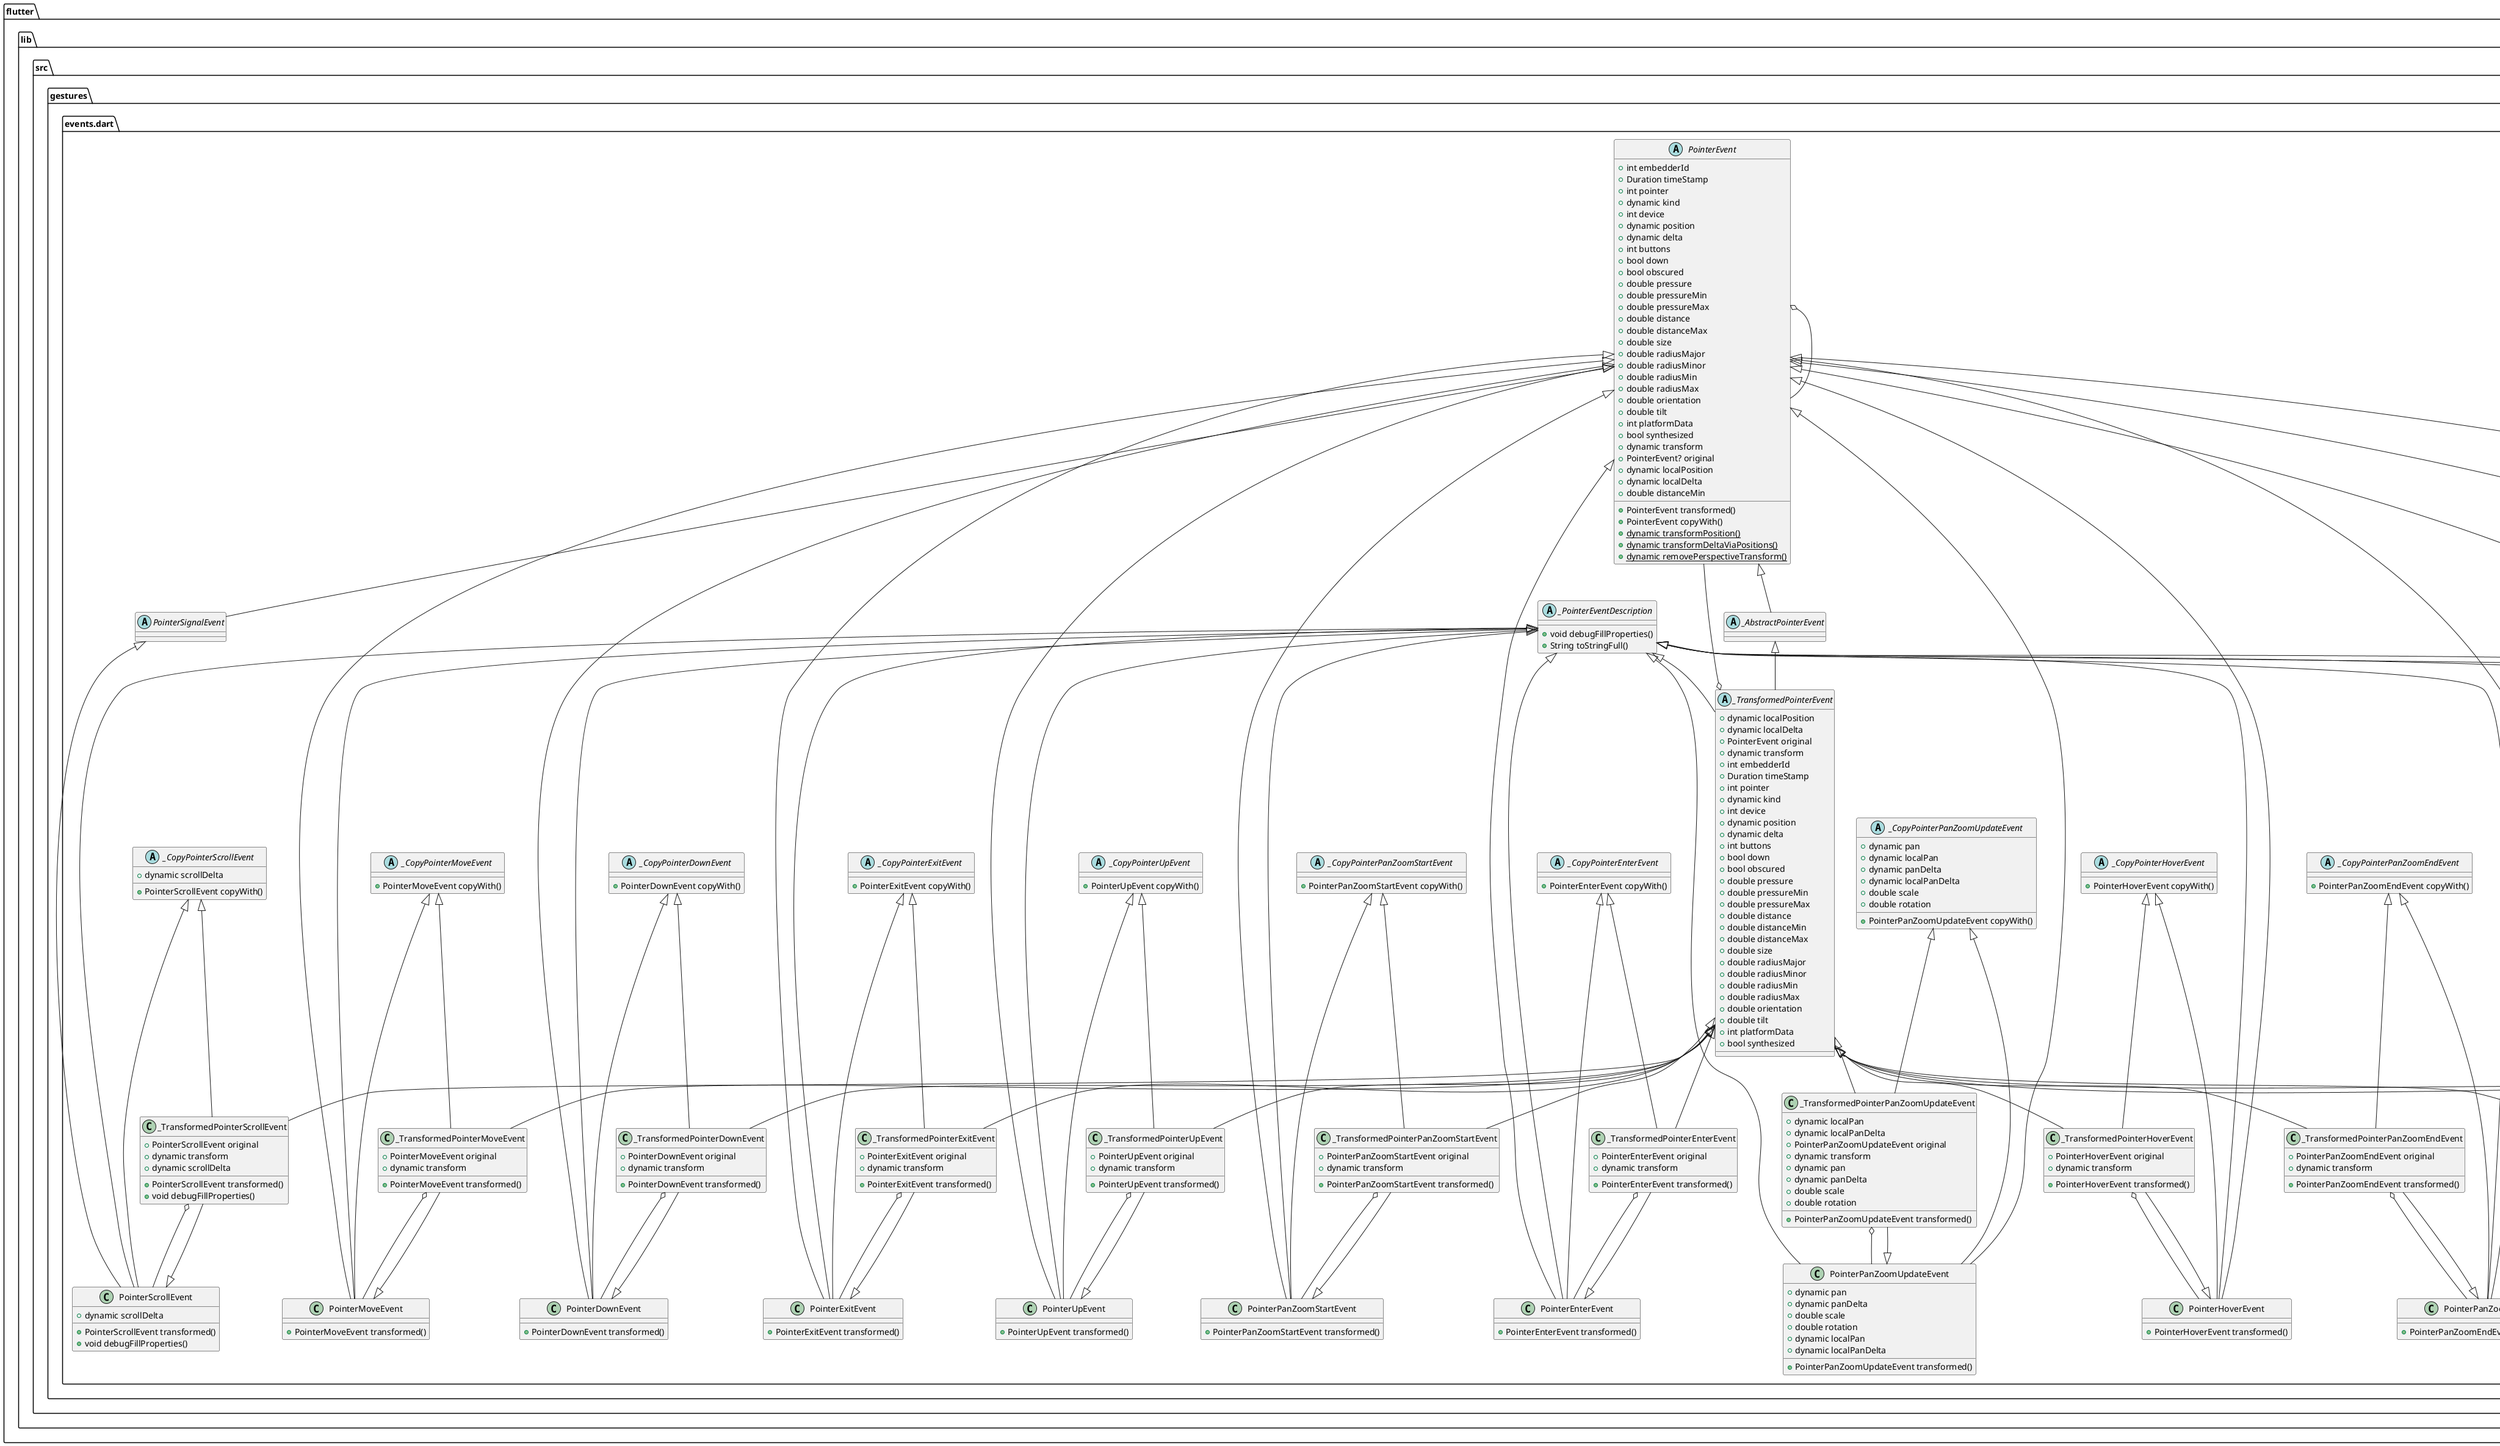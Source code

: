 @startuml
set namespaceSeparator ::

abstract class "flutter::lib::src::gestures::events.dart::PointerEvent" {
  +int embedderId
  +Duration timeStamp
  +int pointer
  +dynamic kind
  +int device
  +dynamic position
  +dynamic delta
  +int buttons
  +bool down
  +bool obscured
  +double pressure
  +double pressureMin
  +double pressureMax
  +double distance
  +double distanceMax
  +double size
  +double radiusMajor
  +double radiusMinor
  +double radiusMin
  +double radiusMax
  +double orientation
  +double tilt
  +int platformData
  +bool synthesized
  +dynamic transform
  +PointerEvent? original
  +dynamic localPosition
  +dynamic localDelta
  +double distanceMin
  +PointerEvent transformed()
  +PointerEvent copyWith()
  {static} +dynamic transformPosition()
  {static} +dynamic transformDeltaViaPositions()
  {static} +dynamic removePerspectiveTransform()
}

"flutter::lib::src::gestures::events.dart::PointerEvent" o-- "flutter::lib::src::gestures::events.dart::PointerEvent"

abstract class "flutter::lib::src::gestures::events.dart::_AbstractPointerEvent" {
}

"flutter::lib::src::gestures::events.dart::PointerEvent" <|-- "flutter::lib::src::gestures::events.dart::_AbstractPointerEvent"

abstract class "flutter::lib::src::gestures::events.dart::_TransformedPointerEvent" {
  +dynamic localPosition
  +dynamic localDelta
  +PointerEvent original
  +dynamic transform
  +int embedderId
  +Duration timeStamp
  +int pointer
  +dynamic kind
  +int device
  +dynamic position
  +dynamic delta
  +int buttons
  +bool down
  +bool obscured
  +double pressure
  +double pressureMin
  +double pressureMax
  +double distance
  +double distanceMin
  +double distanceMax
  +double size
  +double radiusMajor
  +double radiusMinor
  +double radiusMin
  +double radiusMax
  +double orientation
  +double tilt
  +int platformData
  +bool synthesized
}

"flutter::lib::src::gestures::events.dart::_TransformedPointerEvent" o-- "flutter::lib::src::gestures::events.dart::PointerEvent"
"flutter::lib::src::gestures::events.dart::_AbstractPointerEvent" <|-- "flutter::lib::src::gestures::events.dart::_TransformedPointerEvent"
"flutter::lib::src::gestures::events.dart::_PointerEventDescription" <|-- "flutter::lib::src::gestures::events.dart::_TransformedPointerEvent"

class "flutter::lib::src::gestures::events.dart::PointerAddedEvent" {
  +PointerAddedEvent transformed()
}

"flutter::lib::src::gestures::events.dart::PointerEvent" <|-- "flutter::lib::src::gestures::events.dart::PointerAddedEvent"
"flutter::lib::src::gestures::events.dart::_PointerEventDescription" <|-- "flutter::lib::src::gestures::events.dart::PointerAddedEvent"
"flutter::lib::src::gestures::events.dart::_CopyPointerAddedEvent" <|-- "flutter::lib::src::gestures::events.dart::PointerAddedEvent"

class "flutter::lib::src::gestures::events.dart::_TransformedPointerAddedEvent" {
  +PointerAddedEvent original
  +dynamic transform
  +PointerAddedEvent transformed()
}

"flutter::lib::src::gestures::events.dart::_TransformedPointerAddedEvent" o-- "flutter::lib::src::gestures::events.dart::PointerAddedEvent"
"flutter::lib::src::gestures::events.dart::_TransformedPointerEvent" <|-- "flutter::lib::src::gestures::events.dart::_TransformedPointerAddedEvent"
"flutter::lib::src::gestures::events.dart::_CopyPointerAddedEvent" <|-- "flutter::lib::src::gestures::events.dart::_TransformedPointerAddedEvent"
"flutter::lib::src::gestures::events.dart::PointerAddedEvent" <|-- "flutter::lib::src::gestures::events.dart::_TransformedPointerAddedEvent"

class "flutter::lib::src::gestures::events.dart::PointerRemovedEvent" {
  +PointerRemovedEvent transformed()
}

"flutter::lib::src::gestures::events.dart::PointerEvent" <|-- "flutter::lib::src::gestures::events.dart::PointerRemovedEvent"
"flutter::lib::src::gestures::events.dart::_PointerEventDescription" <|-- "flutter::lib::src::gestures::events.dart::PointerRemovedEvent"
"flutter::lib::src::gestures::events.dart::_CopyPointerRemovedEvent" <|-- "flutter::lib::src::gestures::events.dart::PointerRemovedEvent"

class "flutter::lib::src::gestures::events.dart::_TransformedPointerRemovedEvent" {
  +PointerRemovedEvent original
  +dynamic transform
  +PointerRemovedEvent transformed()
}

"flutter::lib::src::gestures::events.dart::_TransformedPointerRemovedEvent" o-- "flutter::lib::src::gestures::events.dart::PointerRemovedEvent"
"flutter::lib::src::gestures::events.dart::_TransformedPointerEvent" <|-- "flutter::lib::src::gestures::events.dart::_TransformedPointerRemovedEvent"
"flutter::lib::src::gestures::events.dart::_CopyPointerRemovedEvent" <|-- "flutter::lib::src::gestures::events.dart::_TransformedPointerRemovedEvent"
"flutter::lib::src::gestures::events.dart::PointerRemovedEvent" <|-- "flutter::lib::src::gestures::events.dart::_TransformedPointerRemovedEvent"

class "flutter::lib::src::gestures::events.dart::PointerHoverEvent" {
  +PointerHoverEvent transformed()
}

"flutter::lib::src::gestures::events.dart::PointerEvent" <|-- "flutter::lib::src::gestures::events.dart::PointerHoverEvent"
"flutter::lib::src::gestures::events.dart::_PointerEventDescription" <|-- "flutter::lib::src::gestures::events.dart::PointerHoverEvent"
"flutter::lib::src::gestures::events.dart::_CopyPointerHoverEvent" <|-- "flutter::lib::src::gestures::events.dart::PointerHoverEvent"

class "flutter::lib::src::gestures::events.dart::_TransformedPointerHoverEvent" {
  +PointerHoverEvent original
  +dynamic transform
  +PointerHoverEvent transformed()
}

"flutter::lib::src::gestures::events.dart::_TransformedPointerHoverEvent" o-- "flutter::lib::src::gestures::events.dart::PointerHoverEvent"
"flutter::lib::src::gestures::events.dart::_TransformedPointerEvent" <|-- "flutter::lib::src::gestures::events.dart::_TransformedPointerHoverEvent"
"flutter::lib::src::gestures::events.dart::_CopyPointerHoverEvent" <|-- "flutter::lib::src::gestures::events.dart::_TransformedPointerHoverEvent"
"flutter::lib::src::gestures::events.dart::PointerHoverEvent" <|-- "flutter::lib::src::gestures::events.dart::_TransformedPointerHoverEvent"

class "flutter::lib::src::gestures::events.dart::PointerEnterEvent" {
  +PointerEnterEvent transformed()
}

"flutter::lib::src::gestures::events.dart::PointerEvent" <|-- "flutter::lib::src::gestures::events.dart::PointerEnterEvent"
"flutter::lib::src::gestures::events.dart::_PointerEventDescription" <|-- "flutter::lib::src::gestures::events.dart::PointerEnterEvent"
"flutter::lib::src::gestures::events.dart::_CopyPointerEnterEvent" <|-- "flutter::lib::src::gestures::events.dart::PointerEnterEvent"

class "flutter::lib::src::gestures::events.dart::_TransformedPointerEnterEvent" {
  +PointerEnterEvent original
  +dynamic transform
  +PointerEnterEvent transformed()
}

"flutter::lib::src::gestures::events.dart::_TransformedPointerEnterEvent" o-- "flutter::lib::src::gestures::events.dart::PointerEnterEvent"
"flutter::lib::src::gestures::events.dart::_TransformedPointerEvent" <|-- "flutter::lib::src::gestures::events.dart::_TransformedPointerEnterEvent"
"flutter::lib::src::gestures::events.dart::_CopyPointerEnterEvent" <|-- "flutter::lib::src::gestures::events.dart::_TransformedPointerEnterEvent"
"flutter::lib::src::gestures::events.dart::PointerEnterEvent" <|-- "flutter::lib::src::gestures::events.dart::_TransformedPointerEnterEvent"

class "flutter::lib::src::gestures::events.dart::PointerExitEvent" {
  +PointerExitEvent transformed()
}

"flutter::lib::src::gestures::events.dart::PointerEvent" <|-- "flutter::lib::src::gestures::events.dart::PointerExitEvent"
"flutter::lib::src::gestures::events.dart::_PointerEventDescription" <|-- "flutter::lib::src::gestures::events.dart::PointerExitEvent"
"flutter::lib::src::gestures::events.dart::_CopyPointerExitEvent" <|-- "flutter::lib::src::gestures::events.dart::PointerExitEvent"

class "flutter::lib::src::gestures::events.dart::_TransformedPointerExitEvent" {
  +PointerExitEvent original
  +dynamic transform
  +PointerExitEvent transformed()
}

"flutter::lib::src::gestures::events.dart::_TransformedPointerExitEvent" o-- "flutter::lib::src::gestures::events.dart::PointerExitEvent"
"flutter::lib::src::gestures::events.dart::_TransformedPointerEvent" <|-- "flutter::lib::src::gestures::events.dart::_TransformedPointerExitEvent"
"flutter::lib::src::gestures::events.dart::_CopyPointerExitEvent" <|-- "flutter::lib::src::gestures::events.dart::_TransformedPointerExitEvent"
"flutter::lib::src::gestures::events.dart::PointerExitEvent" <|-- "flutter::lib::src::gestures::events.dart::_TransformedPointerExitEvent"

class "flutter::lib::src::gestures::events.dart::PointerDownEvent" {
  +PointerDownEvent transformed()
}

"flutter::lib::src::gestures::events.dart::PointerEvent" <|-- "flutter::lib::src::gestures::events.dart::PointerDownEvent"
"flutter::lib::src::gestures::events.dart::_PointerEventDescription" <|-- "flutter::lib::src::gestures::events.dart::PointerDownEvent"
"flutter::lib::src::gestures::events.dart::_CopyPointerDownEvent" <|-- "flutter::lib::src::gestures::events.dart::PointerDownEvent"

class "flutter::lib::src::gestures::events.dart::_TransformedPointerDownEvent" {
  +PointerDownEvent original
  +dynamic transform
  +PointerDownEvent transformed()
}

"flutter::lib::src::gestures::events.dart::_TransformedPointerDownEvent" o-- "flutter::lib::src::gestures::events.dart::PointerDownEvent"
"flutter::lib::src::gestures::events.dart::_TransformedPointerEvent" <|-- "flutter::lib::src::gestures::events.dart::_TransformedPointerDownEvent"
"flutter::lib::src::gestures::events.dart::_CopyPointerDownEvent" <|-- "flutter::lib::src::gestures::events.dart::_TransformedPointerDownEvent"
"flutter::lib::src::gestures::events.dart::PointerDownEvent" <|-- "flutter::lib::src::gestures::events.dart::_TransformedPointerDownEvent"

class "flutter::lib::src::gestures::events.dart::PointerMoveEvent" {
  +PointerMoveEvent transformed()
}

"flutter::lib::src::gestures::events.dart::PointerEvent" <|-- "flutter::lib::src::gestures::events.dart::PointerMoveEvent"
"flutter::lib::src::gestures::events.dart::_PointerEventDescription" <|-- "flutter::lib::src::gestures::events.dart::PointerMoveEvent"
"flutter::lib::src::gestures::events.dart::_CopyPointerMoveEvent" <|-- "flutter::lib::src::gestures::events.dart::PointerMoveEvent"

class "flutter::lib::src::gestures::events.dart::_TransformedPointerMoveEvent" {
  +PointerMoveEvent original
  +dynamic transform
  +PointerMoveEvent transformed()
}

"flutter::lib::src::gestures::events.dart::_TransformedPointerMoveEvent" o-- "flutter::lib::src::gestures::events.dart::PointerMoveEvent"
"flutter::lib::src::gestures::events.dart::_TransformedPointerEvent" <|-- "flutter::lib::src::gestures::events.dart::_TransformedPointerMoveEvent"
"flutter::lib::src::gestures::events.dart::_CopyPointerMoveEvent" <|-- "flutter::lib::src::gestures::events.dart::_TransformedPointerMoveEvent"
"flutter::lib::src::gestures::events.dart::PointerMoveEvent" <|-- "flutter::lib::src::gestures::events.dart::_TransformedPointerMoveEvent"

class "flutter::lib::src::gestures::events.dart::PointerUpEvent" {
  +PointerUpEvent transformed()
}

"flutter::lib::src::gestures::events.dart::PointerEvent" <|-- "flutter::lib::src::gestures::events.dart::PointerUpEvent"
"flutter::lib::src::gestures::events.dart::_PointerEventDescription" <|-- "flutter::lib::src::gestures::events.dart::PointerUpEvent"
"flutter::lib::src::gestures::events.dart::_CopyPointerUpEvent" <|-- "flutter::lib::src::gestures::events.dart::PointerUpEvent"

class "flutter::lib::src::gestures::events.dart::_TransformedPointerUpEvent" {
  +PointerUpEvent original
  +dynamic transform
  +PointerUpEvent transformed()
}

"flutter::lib::src::gestures::events.dart::_TransformedPointerUpEvent" o-- "flutter::lib::src::gestures::events.dart::PointerUpEvent"
"flutter::lib::src::gestures::events.dart::_TransformedPointerEvent" <|-- "flutter::lib::src::gestures::events.dart::_TransformedPointerUpEvent"
"flutter::lib::src::gestures::events.dart::_CopyPointerUpEvent" <|-- "flutter::lib::src::gestures::events.dart::_TransformedPointerUpEvent"
"flutter::lib::src::gestures::events.dart::PointerUpEvent" <|-- "flutter::lib::src::gestures::events.dart::_TransformedPointerUpEvent"

abstract class "flutter::lib::src::gestures::events.dart::PointerSignalEvent" {
}

"flutter::lib::src::gestures::events.dart::PointerEvent" <|-- "flutter::lib::src::gestures::events.dart::PointerSignalEvent"

class "flutter::lib::src::gestures::events.dart::PointerScrollEvent" {
  +dynamic scrollDelta
  +PointerScrollEvent transformed()
  +void debugFillProperties()
}

"flutter::lib::src::gestures::events.dart::PointerSignalEvent" <|-- "flutter::lib::src::gestures::events.dart::PointerScrollEvent"
"flutter::lib::src::gestures::events.dart::_PointerEventDescription" <|-- "flutter::lib::src::gestures::events.dart::PointerScrollEvent"
"flutter::lib::src::gestures::events.dart::_CopyPointerScrollEvent" <|-- "flutter::lib::src::gestures::events.dart::PointerScrollEvent"

class "flutter::lib::src::gestures::events.dart::_TransformedPointerScrollEvent" {
  +PointerScrollEvent original
  +dynamic transform
  +dynamic scrollDelta
  +PointerScrollEvent transformed()
  +void debugFillProperties()
}

"flutter::lib::src::gestures::events.dart::_TransformedPointerScrollEvent" o-- "flutter::lib::src::gestures::events.dart::PointerScrollEvent"
"flutter::lib::src::gestures::events.dart::_TransformedPointerEvent" <|-- "flutter::lib::src::gestures::events.dart::_TransformedPointerScrollEvent"
"flutter::lib::src::gestures::events.dart::_CopyPointerScrollEvent" <|-- "flutter::lib::src::gestures::events.dart::_TransformedPointerScrollEvent"
"flutter::lib::src::gestures::events.dart::PointerScrollEvent" <|-- "flutter::lib::src::gestures::events.dart::_TransformedPointerScrollEvent"

class "flutter::lib::src::gestures::events.dart::PointerPanZoomStartEvent" {
  +PointerPanZoomStartEvent transformed()
}

"flutter::lib::src::gestures::events.dart::PointerEvent" <|-- "flutter::lib::src::gestures::events.dart::PointerPanZoomStartEvent"
"flutter::lib::src::gestures::events.dart::_PointerEventDescription" <|-- "flutter::lib::src::gestures::events.dart::PointerPanZoomStartEvent"
"flutter::lib::src::gestures::events.dart::_CopyPointerPanZoomStartEvent" <|-- "flutter::lib::src::gestures::events.dart::PointerPanZoomStartEvent"

class "flutter::lib::src::gestures::events.dart::_TransformedPointerPanZoomStartEvent" {
  +PointerPanZoomStartEvent original
  +dynamic transform
  +PointerPanZoomStartEvent transformed()
}

"flutter::lib::src::gestures::events.dart::_TransformedPointerPanZoomStartEvent" o-- "flutter::lib::src::gestures::events.dart::PointerPanZoomStartEvent"
"flutter::lib::src::gestures::events.dart::_TransformedPointerEvent" <|-- "flutter::lib::src::gestures::events.dart::_TransformedPointerPanZoomStartEvent"
"flutter::lib::src::gestures::events.dart::_CopyPointerPanZoomStartEvent" <|-- "flutter::lib::src::gestures::events.dart::_TransformedPointerPanZoomStartEvent"
"flutter::lib::src::gestures::events.dart::PointerPanZoomStartEvent" <|-- "flutter::lib::src::gestures::events.dart::_TransformedPointerPanZoomStartEvent"

class "flutter::lib::src::gestures::events.dart::PointerPanZoomUpdateEvent" {
  +dynamic pan
  +dynamic panDelta
  +double scale
  +double rotation
  +dynamic localPan
  +dynamic localPanDelta
  +PointerPanZoomUpdateEvent transformed()
}

"flutter::lib::src::gestures::events.dart::PointerEvent" <|-- "flutter::lib::src::gestures::events.dart::PointerPanZoomUpdateEvent"
"flutter::lib::src::gestures::events.dart::_PointerEventDescription" <|-- "flutter::lib::src::gestures::events.dart::PointerPanZoomUpdateEvent"
"flutter::lib::src::gestures::events.dart::_CopyPointerPanZoomUpdateEvent" <|-- "flutter::lib::src::gestures::events.dart::PointerPanZoomUpdateEvent"

class "flutter::lib::src::gestures::events.dart::_TransformedPointerPanZoomUpdateEvent" {
  +dynamic localPan
  +dynamic localPanDelta
  +PointerPanZoomUpdateEvent original
  +dynamic transform
  +dynamic pan
  +dynamic panDelta
  +double scale
  +double rotation
  +PointerPanZoomUpdateEvent transformed()
}

"flutter::lib::src::gestures::events.dart::_TransformedPointerPanZoomUpdateEvent" o-- "flutter::lib::src::gestures::events.dart::PointerPanZoomUpdateEvent"
"flutter::lib::src::gestures::events.dart::_TransformedPointerEvent" <|-- "flutter::lib::src::gestures::events.dart::_TransformedPointerPanZoomUpdateEvent"
"flutter::lib::src::gestures::events.dart::_CopyPointerPanZoomUpdateEvent" <|-- "flutter::lib::src::gestures::events.dart::_TransformedPointerPanZoomUpdateEvent"
"flutter::lib::src::gestures::events.dart::PointerPanZoomUpdateEvent" <|-- "flutter::lib::src::gestures::events.dart::_TransformedPointerPanZoomUpdateEvent"

class "flutter::lib::src::gestures::events.dart::PointerPanZoomEndEvent" {
  +PointerPanZoomEndEvent transformed()
}

"flutter::lib::src::gestures::events.dart::PointerEvent" <|-- "flutter::lib::src::gestures::events.dart::PointerPanZoomEndEvent"
"flutter::lib::src::gestures::events.dart::_PointerEventDescription" <|-- "flutter::lib::src::gestures::events.dart::PointerPanZoomEndEvent"
"flutter::lib::src::gestures::events.dart::_CopyPointerPanZoomEndEvent" <|-- "flutter::lib::src::gestures::events.dart::PointerPanZoomEndEvent"

class "flutter::lib::src::gestures::events.dart::_TransformedPointerPanZoomEndEvent" {
  +PointerPanZoomEndEvent original
  +dynamic transform
  +PointerPanZoomEndEvent transformed()
}

"flutter::lib::src::gestures::events.dart::_TransformedPointerPanZoomEndEvent" o-- "flutter::lib::src::gestures::events.dart::PointerPanZoomEndEvent"
"flutter::lib::src::gestures::events.dart::_TransformedPointerEvent" <|-- "flutter::lib::src::gestures::events.dart::_TransformedPointerPanZoomEndEvent"
"flutter::lib::src::gestures::events.dart::_CopyPointerPanZoomEndEvent" <|-- "flutter::lib::src::gestures::events.dart::_TransformedPointerPanZoomEndEvent"
"flutter::lib::src::gestures::events.dart::PointerPanZoomEndEvent" <|-- "flutter::lib::src::gestures::events.dart::_TransformedPointerPanZoomEndEvent"

class "flutter::lib::src::gestures::events.dart::PointerCancelEvent" {
  +PointerCancelEvent transformed()
}

"flutter::lib::src::gestures::events.dart::PointerEvent" <|-- "flutter::lib::src::gestures::events.dart::PointerCancelEvent"
"flutter::lib::src::gestures::events.dart::_PointerEventDescription" <|-- "flutter::lib::src::gestures::events.dart::PointerCancelEvent"
"flutter::lib::src::gestures::events.dart::_CopyPointerCancelEvent" <|-- "flutter::lib::src::gestures::events.dart::PointerCancelEvent"

class "flutter::lib::src::gestures::events.dart::_TransformedPointerCancelEvent" {
  +PointerCancelEvent original
  +dynamic transform
  +PointerCancelEvent transformed()
}

"flutter::lib::src::gestures::events.dart::_TransformedPointerCancelEvent" o-- "flutter::lib::src::gestures::events.dart::PointerCancelEvent"
"flutter::lib::src::gestures::events.dart::_TransformedPointerEvent" <|-- "flutter::lib::src::gestures::events.dart::_TransformedPointerCancelEvent"
"flutter::lib::src::gestures::events.dart::_CopyPointerCancelEvent" <|-- "flutter::lib::src::gestures::events.dart::_TransformedPointerCancelEvent"
"flutter::lib::src::gestures::events.dart::PointerCancelEvent" <|-- "flutter::lib::src::gestures::events.dart::_TransformedPointerCancelEvent"

abstract class "flutter::lib::src::gestures::events.dart::_PointerEventDescription" {
  +void debugFillProperties()
  +String toStringFull()
}

abstract class "flutter::lib::src::gestures::events.dart::_CopyPointerAddedEvent" {
  +PointerAddedEvent copyWith()
}

abstract class "flutter::lib::src::gestures::events.dart::_CopyPointerRemovedEvent" {
  +PointerRemovedEvent copyWith()
}

abstract class "flutter::lib::src::gestures::events.dart::_CopyPointerHoverEvent" {
  +PointerHoverEvent copyWith()
}

abstract class "flutter::lib::src::gestures::events.dart::_CopyPointerEnterEvent" {
  +PointerEnterEvent copyWith()
}

abstract class "flutter::lib::src::gestures::events.dart::_CopyPointerExitEvent" {
  +PointerExitEvent copyWith()
}

abstract class "flutter::lib::src::gestures::events.dart::_CopyPointerDownEvent" {
  +PointerDownEvent copyWith()
}

abstract class "flutter::lib::src::gestures::events.dart::_CopyPointerMoveEvent" {
  +PointerMoveEvent copyWith()
}

abstract class "flutter::lib::src::gestures::events.dart::_CopyPointerUpEvent" {
  +PointerUpEvent copyWith()
}

abstract class "flutter::lib::src::gestures::events.dart::_CopyPointerScrollEvent" {
  +dynamic scrollDelta
  +PointerScrollEvent copyWith()
}

abstract class "flutter::lib::src::gestures::events.dart::_CopyPointerPanZoomStartEvent" {
  +PointerPanZoomStartEvent copyWith()
}

abstract class "flutter::lib::src::gestures::events.dart::_CopyPointerPanZoomUpdateEvent" {
  +dynamic pan
  +dynamic localPan
  +dynamic panDelta
  +dynamic localPanDelta
  +double scale
  +double rotation
  +PointerPanZoomUpdateEvent copyWith()
}

abstract class "flutter::lib::src::gestures::events.dart::_CopyPointerPanZoomEndEvent" {
  +PointerPanZoomEndEvent copyWith()
}

abstract class "flutter::lib::src::gestures::events.dart::_CopyPointerCancelEvent" {
  +PointerCancelEvent copyWith()
}


@enduml